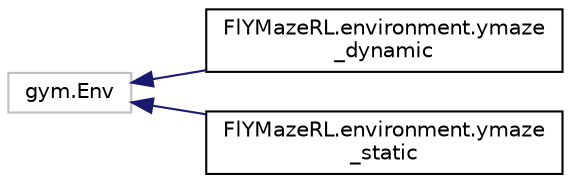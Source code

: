 digraph "Graphical Class Hierarchy"
{
 // LATEX_PDF_SIZE
  edge [fontname="Helvetica",fontsize="10",labelfontname="Helvetica",labelfontsize="10"];
  node [fontname="Helvetica",fontsize="10",shape=record];
  rankdir="LR";
  Node0 [label="gym.Env",height=0.2,width=0.4,color="grey75", fillcolor="white", style="filled",tooltip=" "];
  Node0 -> Node1 [dir="back",color="midnightblue",fontsize="10",style="solid",fontname="Helvetica"];
  Node1 [label="FlYMazeRL.environment.ymaze\l_dynamic",height=0.2,width=0.4,color="black", fillcolor="white", style="filled",URL="$d7/d30/class_fl_y_maze_r_l_1_1environment_1_1ymaze__dynamic.html",tooltip=" "];
  Node0 -> Node2 [dir="back",color="midnightblue",fontsize="10",style="solid",fontname="Helvetica"];
  Node2 [label="FlYMazeRL.environment.ymaze\l_static",height=0.2,width=0.4,color="black", fillcolor="white", style="filled",URL="$db/da2/class_fl_y_maze_r_l_1_1environment_1_1ymaze__static.html",tooltip=" "];
}
